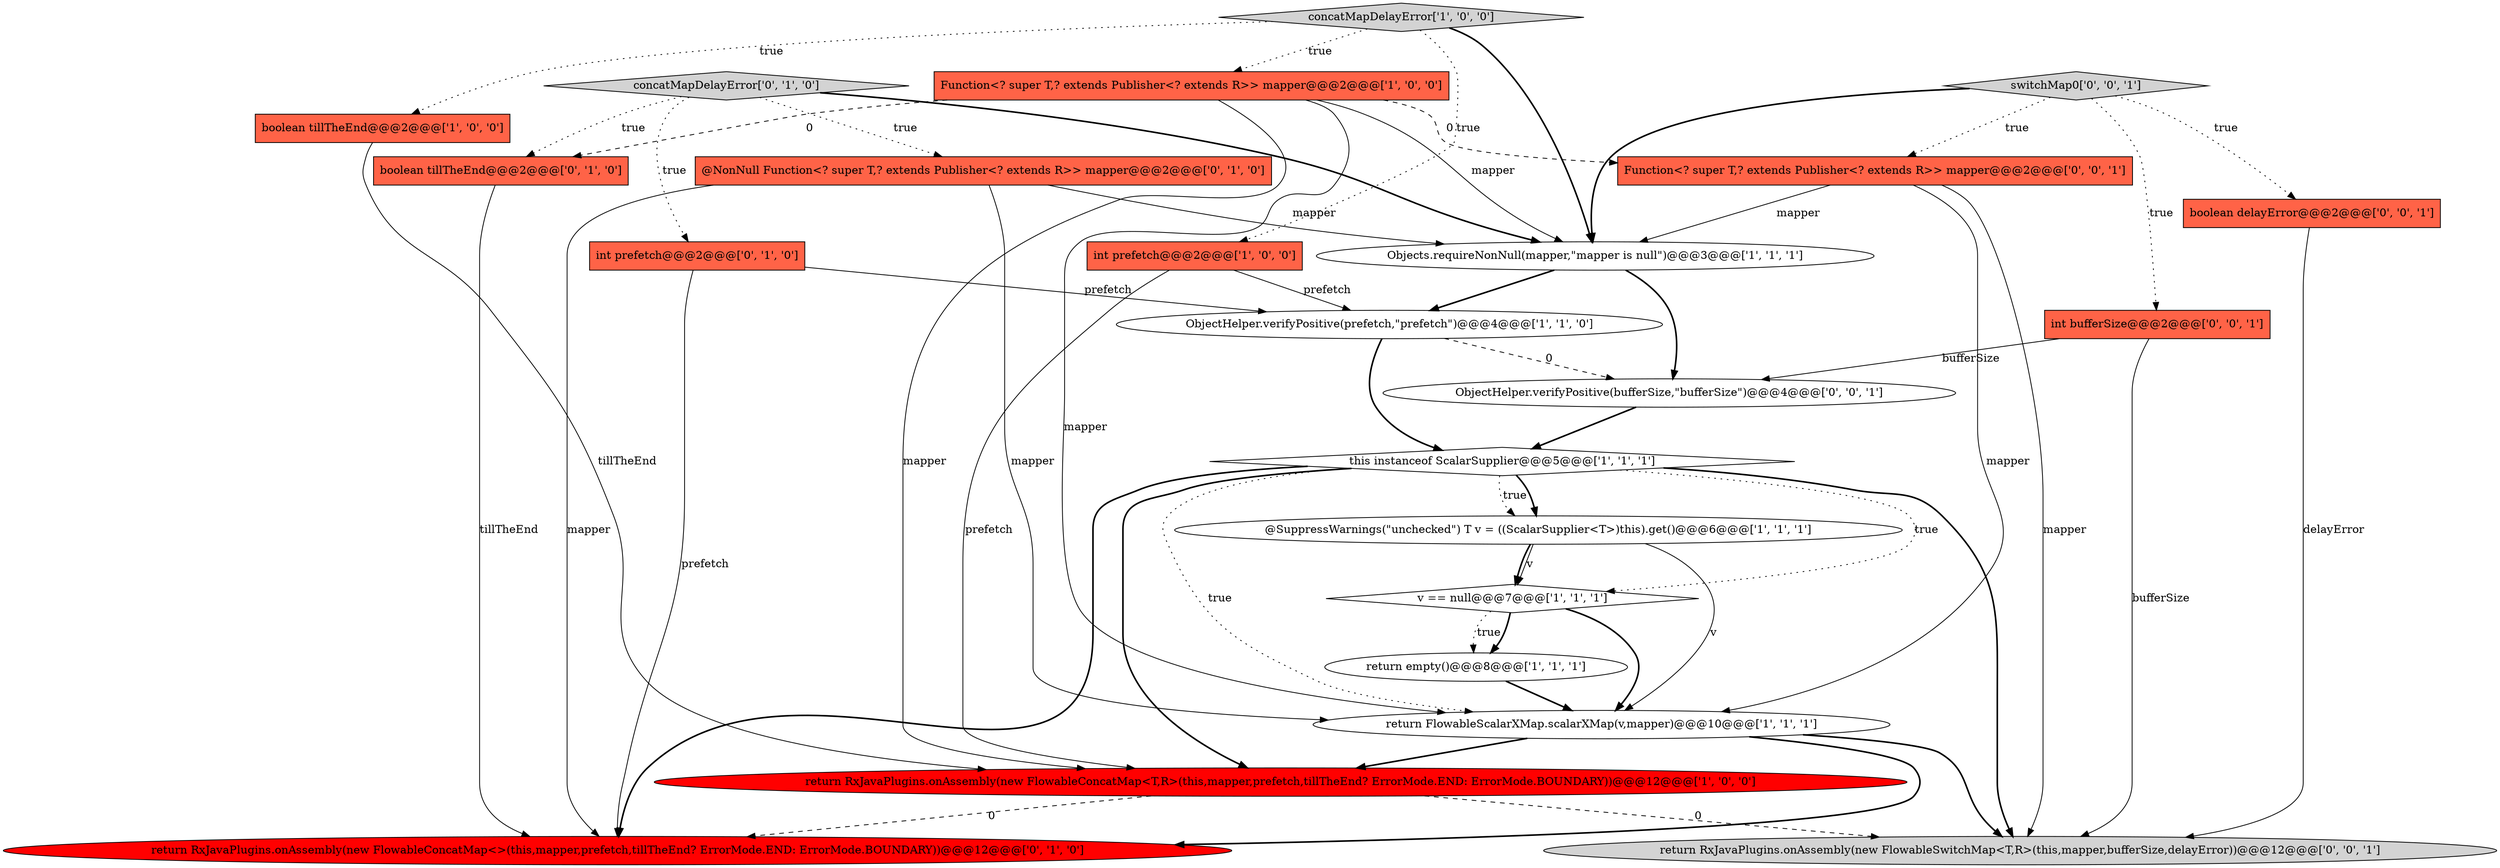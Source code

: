 digraph {
16 [style = filled, label = "boolean tillTheEnd@@@2@@@['0', '1', '0']", fillcolor = tomato, shape = box image = "AAA1AAABBB2BBB"];
11 [style = filled, label = "Function<? super T,? extends Publisher<? extends R>> mapper@@@2@@@['1', '0', '0']", fillcolor = tomato, shape = box image = "AAA1AAABBB1BBB"];
9 [style = filled, label = "boolean tillTheEnd@@@2@@@['1', '0', '0']", fillcolor = tomato, shape = box image = "AAA0AAABBB1BBB"];
18 [style = filled, label = "ObjectHelper.verifyPositive(bufferSize,\"bufferSize\")@@@4@@@['0', '0', '1']", fillcolor = white, shape = ellipse image = "AAA0AAABBB3BBB"];
0 [style = filled, label = "Objects.requireNonNull(mapper,\"mapper is null\")@@@3@@@['1', '1', '1']", fillcolor = white, shape = ellipse image = "AAA0AAABBB1BBB"];
5 [style = filled, label = "return empty()@@@8@@@['1', '1', '1']", fillcolor = white, shape = ellipse image = "AAA0AAABBB1BBB"];
3 [style = filled, label = "return RxJavaPlugins.onAssembly(new FlowableConcatMap<T,R>(this,mapper,prefetch,tillTheEnd? ErrorMode.END: ErrorMode.BOUNDARY))@@@12@@@['1', '0', '0']", fillcolor = red, shape = ellipse image = "AAA1AAABBB1BBB"];
8 [style = filled, label = "return FlowableScalarXMap.scalarXMap(v,mapper)@@@10@@@['1', '1', '1']", fillcolor = white, shape = ellipse image = "AAA0AAABBB1BBB"];
22 [style = filled, label = "Function<? super T,? extends Publisher<? extends R>> mapper@@@2@@@['0', '0', '1']", fillcolor = tomato, shape = box image = "AAA0AAABBB3BBB"];
1 [style = filled, label = "@SuppressWarnings(\"unchecked\") T v = ((ScalarSupplier<T>)this).get()@@@6@@@['1', '1', '1']", fillcolor = white, shape = ellipse image = "AAA0AAABBB1BBB"];
14 [style = filled, label = "concatMapDelayError['0', '1', '0']", fillcolor = lightgray, shape = diamond image = "AAA0AAABBB2BBB"];
6 [style = filled, label = "this instanceof ScalarSupplier@@@5@@@['1', '1', '1']", fillcolor = white, shape = diamond image = "AAA0AAABBB1BBB"];
19 [style = filled, label = "boolean delayError@@@2@@@['0', '0', '1']", fillcolor = tomato, shape = box image = "AAA0AAABBB3BBB"];
21 [style = filled, label = "int bufferSize@@@2@@@['0', '0', '1']", fillcolor = tomato, shape = box image = "AAA0AAABBB3BBB"];
17 [style = filled, label = "return RxJavaPlugins.onAssembly(new FlowableSwitchMap<T,R>(this,mapper,bufferSize,delayError))@@@12@@@['0', '0', '1']", fillcolor = lightgray, shape = ellipse image = "AAA0AAABBB3BBB"];
15 [style = filled, label = "int prefetch@@@2@@@['0', '1', '0']", fillcolor = tomato, shape = box image = "AAA0AAABBB2BBB"];
13 [style = filled, label = "return RxJavaPlugins.onAssembly(new FlowableConcatMap<>(this,mapper,prefetch,tillTheEnd? ErrorMode.END: ErrorMode.BOUNDARY))@@@12@@@['0', '1', '0']", fillcolor = red, shape = ellipse image = "AAA1AAABBB2BBB"];
4 [style = filled, label = "int prefetch@@@2@@@['1', '0', '0']", fillcolor = tomato, shape = box image = "AAA0AAABBB1BBB"];
10 [style = filled, label = "ObjectHelper.verifyPositive(prefetch,\"prefetch\")@@@4@@@['1', '1', '0']", fillcolor = white, shape = ellipse image = "AAA0AAABBB1BBB"];
2 [style = filled, label = "v == null@@@7@@@['1', '1', '1']", fillcolor = white, shape = diamond image = "AAA0AAABBB1BBB"];
12 [style = filled, label = "@NonNull Function<? super T,? extends Publisher<? extends R>> mapper@@@2@@@['0', '1', '0']", fillcolor = tomato, shape = box image = "AAA0AAABBB2BBB"];
7 [style = filled, label = "concatMapDelayError['1', '0', '0']", fillcolor = lightgray, shape = diamond image = "AAA0AAABBB1BBB"];
20 [style = filled, label = "switchMap0['0', '0', '1']", fillcolor = lightgray, shape = diamond image = "AAA0AAABBB3BBB"];
1->2 [style = solid, label="v"];
6->17 [style = bold, label=""];
6->3 [style = bold, label=""];
5->8 [style = bold, label=""];
3->17 [style = dashed, label="0"];
12->0 [style = solid, label="mapper"];
14->12 [style = dotted, label="true"];
11->16 [style = dashed, label="0"];
20->0 [style = bold, label=""];
8->3 [style = bold, label=""];
6->1 [style = dotted, label="true"];
11->3 [style = solid, label="mapper"];
11->22 [style = dashed, label="0"];
21->17 [style = solid, label="bufferSize"];
12->8 [style = solid, label="mapper"];
7->0 [style = bold, label=""];
20->21 [style = dotted, label="true"];
7->9 [style = dotted, label="true"];
8->13 [style = bold, label=""];
4->10 [style = solid, label="prefetch"];
22->8 [style = solid, label="mapper"];
3->13 [style = dashed, label="0"];
16->13 [style = solid, label="tillTheEnd"];
10->6 [style = bold, label=""];
15->13 [style = solid, label="prefetch"];
15->10 [style = solid, label="prefetch"];
11->8 [style = solid, label="mapper"];
10->18 [style = dashed, label="0"];
8->17 [style = bold, label=""];
14->16 [style = dotted, label="true"];
6->1 [style = bold, label=""];
14->15 [style = dotted, label="true"];
0->10 [style = bold, label=""];
6->2 [style = dotted, label="true"];
21->18 [style = solid, label="bufferSize"];
7->11 [style = dotted, label="true"];
1->8 [style = solid, label="v"];
14->0 [style = bold, label=""];
18->6 [style = bold, label=""];
12->13 [style = solid, label="mapper"];
6->8 [style = dotted, label="true"];
6->13 [style = bold, label=""];
7->4 [style = dotted, label="true"];
0->18 [style = bold, label=""];
1->2 [style = bold, label=""];
20->19 [style = dotted, label="true"];
20->22 [style = dotted, label="true"];
19->17 [style = solid, label="delayError"];
11->0 [style = solid, label="mapper"];
2->5 [style = dotted, label="true"];
22->17 [style = solid, label="mapper"];
22->0 [style = solid, label="mapper"];
9->3 [style = solid, label="tillTheEnd"];
2->8 [style = bold, label=""];
2->5 [style = bold, label=""];
4->3 [style = solid, label="prefetch"];
}
